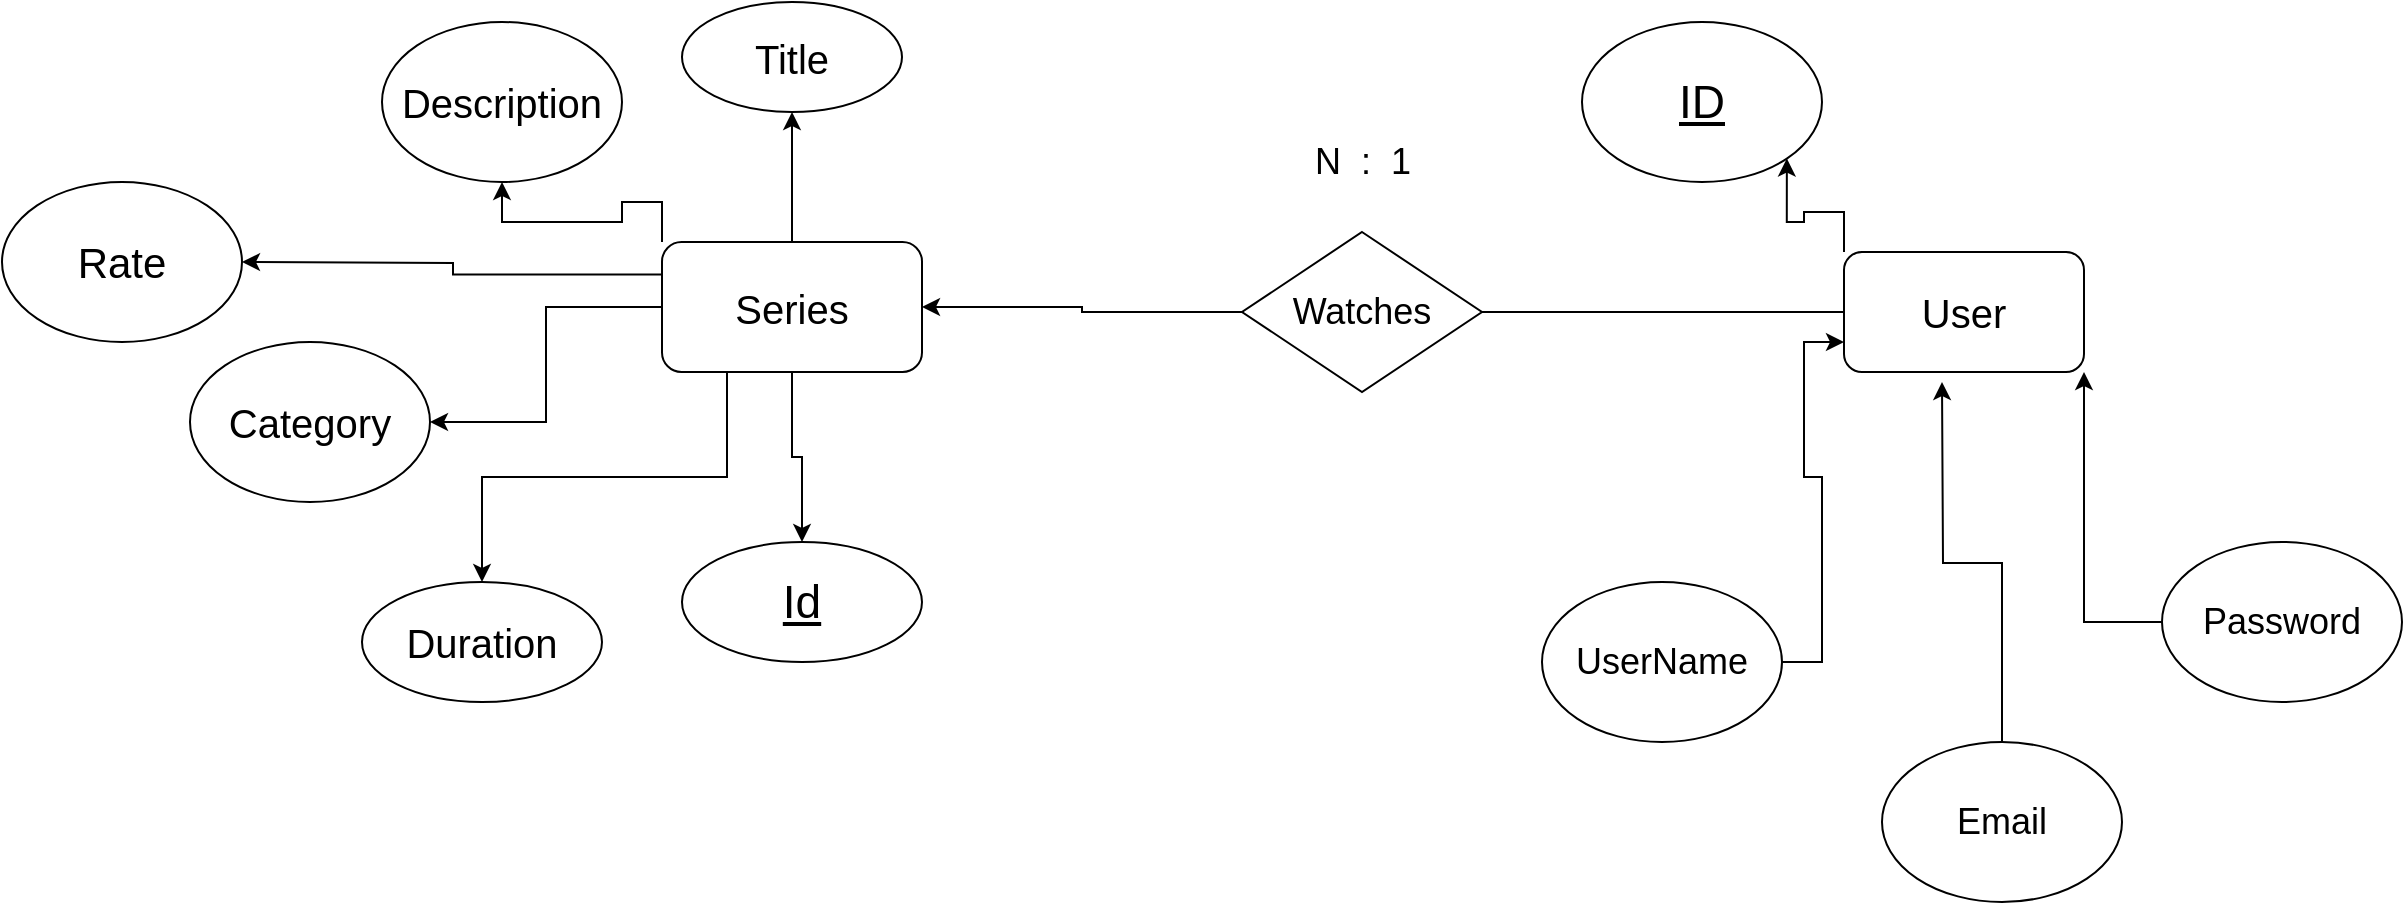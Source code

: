 <mxfile version="21.0.6" type="github">
  <diagram name="Página-1" id="Vb8EsR-XpGodfFZuaZEQ">
    <mxGraphModel dx="1590" dy="1027" grid="1" gridSize="10" guides="1" tooltips="1" connect="1" arrows="1" fold="1" page="1" pageScale="1" pageWidth="827" pageHeight="1169" background="#FFFFFF" math="0" shadow="0">
      <root>
        <mxCell id="0" />
        <mxCell id="1" parent="0" />
        <mxCell id="07Ia5qgoUZlqZ6PArjUX-17" style="edgeStyle=orthogonalEdgeStyle;rounded=0;orthogonalLoop=1;jettySize=auto;html=1;exitX=0.5;exitY=1;exitDx=0;exitDy=0;entryX=0.5;entryY=0;entryDx=0;entryDy=0;" edge="1" parent="1" source="07Ia5qgoUZlqZ6PArjUX-1" target="07Ia5qgoUZlqZ6PArjUX-16">
          <mxGeometry relative="1" as="geometry" />
        </mxCell>
        <mxCell id="07Ia5qgoUZlqZ6PArjUX-18" style="edgeStyle=orthogonalEdgeStyle;rounded=0;orthogonalLoop=1;jettySize=auto;html=1;exitX=0.25;exitY=1;exitDx=0;exitDy=0;" edge="1" parent="1" source="07Ia5qgoUZlqZ6PArjUX-1" target="07Ia5qgoUZlqZ6PArjUX-19">
          <mxGeometry relative="1" as="geometry">
            <mxPoint x="440" y="730" as="targetPoint" />
          </mxGeometry>
        </mxCell>
        <mxCell id="07Ia5qgoUZlqZ6PArjUX-23" style="edgeStyle=orthogonalEdgeStyle;rounded=0;orthogonalLoop=1;jettySize=auto;html=1;entryX=1;entryY=0.5;entryDx=0;entryDy=0;" edge="1" parent="1" source="07Ia5qgoUZlqZ6PArjUX-1" target="07Ia5qgoUZlqZ6PArjUX-22">
          <mxGeometry relative="1" as="geometry" />
        </mxCell>
        <mxCell id="07Ia5qgoUZlqZ6PArjUX-25" value="" style="edgeStyle=orthogonalEdgeStyle;rounded=0;orthogonalLoop=1;jettySize=auto;html=1;" edge="1" parent="1" source="07Ia5qgoUZlqZ6PArjUX-1" target="07Ia5qgoUZlqZ6PArjUX-24">
          <mxGeometry relative="1" as="geometry" />
        </mxCell>
        <mxCell id="07Ia5qgoUZlqZ6PArjUX-26" style="edgeStyle=orthogonalEdgeStyle;rounded=0;orthogonalLoop=1;jettySize=auto;html=1;exitX=0;exitY=0;exitDx=0;exitDy=0;" edge="1" parent="1" source="07Ia5qgoUZlqZ6PArjUX-1" target="07Ia5qgoUZlqZ6PArjUX-27">
          <mxGeometry relative="1" as="geometry">
            <mxPoint x="450" y="450" as="targetPoint" />
          </mxGeometry>
        </mxCell>
        <mxCell id="07Ia5qgoUZlqZ6PArjUX-29" style="edgeStyle=orthogonalEdgeStyle;rounded=0;orthogonalLoop=1;jettySize=auto;html=1;exitX=0;exitY=0.25;exitDx=0;exitDy=0;" edge="1" parent="1" source="07Ia5qgoUZlqZ6PArjUX-1">
          <mxGeometry relative="1" as="geometry">
            <mxPoint x="320" y="530" as="targetPoint" />
          </mxGeometry>
        </mxCell>
        <mxCell id="07Ia5qgoUZlqZ6PArjUX-1" value="Series" style="rounded=1;whiteSpace=wrap;html=1;fontSize=20;" vertex="1" parent="1">
          <mxGeometry x="530" y="520" width="130" height="65" as="geometry" />
        </mxCell>
        <mxCell id="07Ia5qgoUZlqZ6PArjUX-7" style="edgeStyle=orthogonalEdgeStyle;rounded=0;orthogonalLoop=1;jettySize=auto;html=1;exitX=0;exitY=0.5;exitDx=0;exitDy=0;entryX=1;entryY=0.5;entryDx=0;entryDy=0;startArrow=none;" edge="1" parent="1" source="07Ia5qgoUZlqZ6PArjUX-9" target="07Ia5qgoUZlqZ6PArjUX-1">
          <mxGeometry relative="1" as="geometry" />
        </mxCell>
        <mxCell id="07Ia5qgoUZlqZ6PArjUX-32" style="edgeStyle=orthogonalEdgeStyle;rounded=0;orthogonalLoop=1;jettySize=auto;html=1;exitX=0;exitY=0;exitDx=0;exitDy=0;entryX=1;entryY=1;entryDx=0;entryDy=0;" edge="1" parent="1" source="07Ia5qgoUZlqZ6PArjUX-2" target="07Ia5qgoUZlqZ6PArjUX-31">
          <mxGeometry relative="1" as="geometry" />
        </mxCell>
        <mxCell id="07Ia5qgoUZlqZ6PArjUX-2" value="User" style="rounded=1;whiteSpace=wrap;html=1;fontSize=20;" vertex="1" parent="1">
          <mxGeometry x="1121" y="525" width="120" height="60" as="geometry" />
        </mxCell>
        <mxCell id="07Ia5qgoUZlqZ6PArjUX-8" value="&lt;span style=&quot;font-size: 18px;&quot;&gt;N&amp;nbsp; :&amp;nbsp; 1&lt;/span&gt;" style="text;html=1;align=center;verticalAlign=middle;resizable=0;points=[];autosize=1;strokeColor=none;fillColor=none;" vertex="1" parent="1">
          <mxGeometry x="845" y="460" width="70" height="40" as="geometry" />
        </mxCell>
        <mxCell id="07Ia5qgoUZlqZ6PArjUX-10" value="" style="edgeStyle=orthogonalEdgeStyle;rounded=0;orthogonalLoop=1;jettySize=auto;html=1;exitX=0;exitY=0.5;exitDx=0;exitDy=0;entryX=1;entryY=0.5;entryDx=0;entryDy=0;endArrow=none;" edge="1" parent="1" source="07Ia5qgoUZlqZ6PArjUX-2" target="07Ia5qgoUZlqZ6PArjUX-9">
          <mxGeometry relative="1" as="geometry">
            <mxPoint x="1121" y="190" as="sourcePoint" />
            <mxPoint x="640" y="190" as="targetPoint" />
          </mxGeometry>
        </mxCell>
        <mxCell id="07Ia5qgoUZlqZ6PArjUX-9" value="&lt;font style=&quot;font-size: 18px;&quot;&gt;Watches&lt;br&gt;&lt;/font&gt;" style="rhombus;whiteSpace=wrap;html=1;fontSize=18;" vertex="1" parent="1">
          <mxGeometry x="820" y="515" width="120" height="80" as="geometry" />
        </mxCell>
        <mxCell id="07Ia5qgoUZlqZ6PArjUX-16" value="Id" style="ellipse;whiteSpace=wrap;html=1;fontSize=23;fontStyle=4" vertex="1" parent="1">
          <mxGeometry x="540" y="670" width="120" height="60" as="geometry" />
        </mxCell>
        <mxCell id="07Ia5qgoUZlqZ6PArjUX-19" value="Duration" style="ellipse;whiteSpace=wrap;html=1;fontSize=20;" vertex="1" parent="1">
          <mxGeometry x="380" y="690" width="120" height="60" as="geometry" />
        </mxCell>
        <mxCell id="07Ia5qgoUZlqZ6PArjUX-22" value="Category" style="ellipse;whiteSpace=wrap;html=1;fontSize=20;" vertex="1" parent="1">
          <mxGeometry x="294" y="570" width="120" height="80" as="geometry" />
        </mxCell>
        <mxCell id="07Ia5qgoUZlqZ6PArjUX-24" value="Title" style="ellipse;whiteSpace=wrap;html=1;fontSize=20;rounded=1;" vertex="1" parent="1">
          <mxGeometry x="540" y="400" width="110" height="55" as="geometry" />
        </mxCell>
        <mxCell id="07Ia5qgoUZlqZ6PArjUX-27" value="Description" style="ellipse;whiteSpace=wrap;html=1;fontSize=20;" vertex="1" parent="1">
          <mxGeometry x="390" y="410" width="120" height="80" as="geometry" />
        </mxCell>
        <mxCell id="07Ia5qgoUZlqZ6PArjUX-30" value="Rate" style="ellipse;whiteSpace=wrap;html=1;fontSize=21;" vertex="1" parent="1">
          <mxGeometry x="200" y="490" width="120" height="80" as="geometry" />
        </mxCell>
        <mxCell id="07Ia5qgoUZlqZ6PArjUX-31" value="ID" style="ellipse;whiteSpace=wrap;html=1;fontSize=23;fontStyle=4" vertex="1" parent="1">
          <mxGeometry x="990" y="410" width="120" height="80" as="geometry" />
        </mxCell>
        <mxCell id="07Ia5qgoUZlqZ6PArjUX-40" style="edgeStyle=orthogonalEdgeStyle;rounded=0;orthogonalLoop=1;jettySize=auto;html=1;entryX=1;entryY=1;entryDx=0;entryDy=0;" edge="1" parent="1" source="07Ia5qgoUZlqZ6PArjUX-34" target="07Ia5qgoUZlqZ6PArjUX-2">
          <mxGeometry relative="1" as="geometry" />
        </mxCell>
        <mxCell id="07Ia5qgoUZlqZ6PArjUX-34" value="Password" style="ellipse;whiteSpace=wrap;html=1;fontSize=18;" vertex="1" parent="1">
          <mxGeometry x="1280" y="670" width="120" height="80" as="geometry" />
        </mxCell>
        <mxCell id="07Ia5qgoUZlqZ6PArjUX-39" style="edgeStyle=orthogonalEdgeStyle;rounded=0;orthogonalLoop=1;jettySize=auto;html=1;" edge="1" parent="1" source="07Ia5qgoUZlqZ6PArjUX-35">
          <mxGeometry relative="1" as="geometry">
            <mxPoint x="1170" y="590" as="targetPoint" />
          </mxGeometry>
        </mxCell>
        <mxCell id="07Ia5qgoUZlqZ6PArjUX-35" value="Email" style="ellipse;whiteSpace=wrap;html=1;fontSize=18;" vertex="1" parent="1">
          <mxGeometry x="1140" y="770" width="120" height="80" as="geometry" />
        </mxCell>
        <mxCell id="07Ia5qgoUZlqZ6PArjUX-38" style="edgeStyle=orthogonalEdgeStyle;rounded=0;orthogonalLoop=1;jettySize=auto;html=1;entryX=0;entryY=0.75;entryDx=0;entryDy=0;" edge="1" parent="1" source="07Ia5qgoUZlqZ6PArjUX-36" target="07Ia5qgoUZlqZ6PArjUX-2">
          <mxGeometry relative="1" as="geometry" />
        </mxCell>
        <mxCell id="07Ia5qgoUZlqZ6PArjUX-36" value="UserName" style="ellipse;whiteSpace=wrap;html=1;fontSize=18;" vertex="1" parent="1">
          <mxGeometry x="970" y="690" width="120" height="80" as="geometry" />
        </mxCell>
      </root>
    </mxGraphModel>
  </diagram>
</mxfile>
